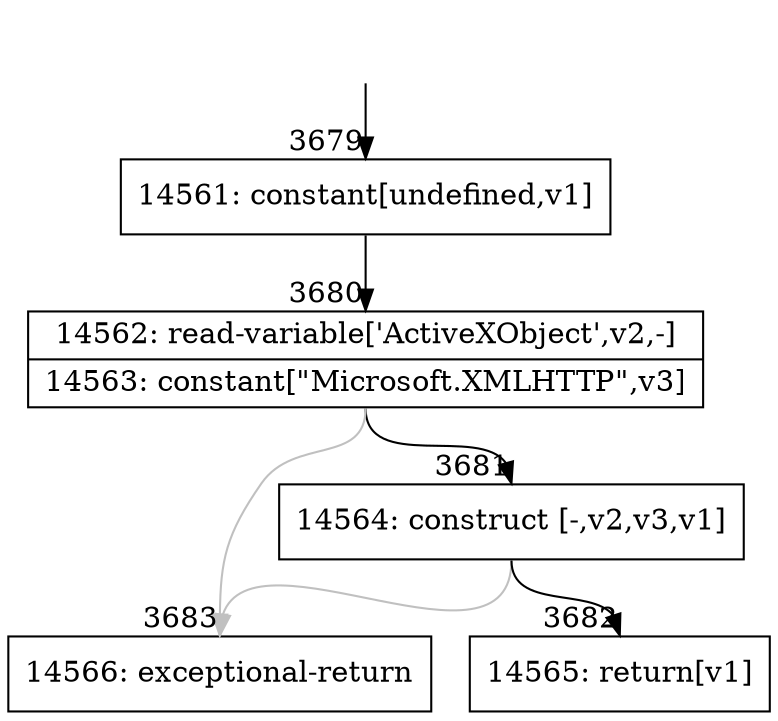 digraph {
rankdir="TD"
BB_entry280[shape=none,label=""];
BB_entry280 -> BB3679 [tailport=s, headport=n, headlabel="    3679"]
BB3679 [shape=record label="{14561: constant[undefined,v1]}" ] 
BB3679 -> BB3680 [tailport=s, headport=n, headlabel="      3680"]
BB3680 [shape=record label="{14562: read-variable['ActiveXObject',v2,-]|14563: constant[\"Microsoft.XMLHTTP\",v3]}" ] 
BB3680 -> BB3681 [tailport=s, headport=n, headlabel="      3681"]
BB3680 -> BB3683 [tailport=s, headport=n, color=gray, headlabel="      3683"]
BB3681 [shape=record label="{14564: construct [-,v2,v3,v1]}" ] 
BB3681 -> BB3682 [tailport=s, headport=n, headlabel="      3682"]
BB3681 -> BB3683 [tailport=s, headport=n, color=gray]
BB3682 [shape=record label="{14565: return[v1]}" ] 
BB3683 [shape=record label="{14566: exceptional-return}" ] 
//#$~ 2442
}
